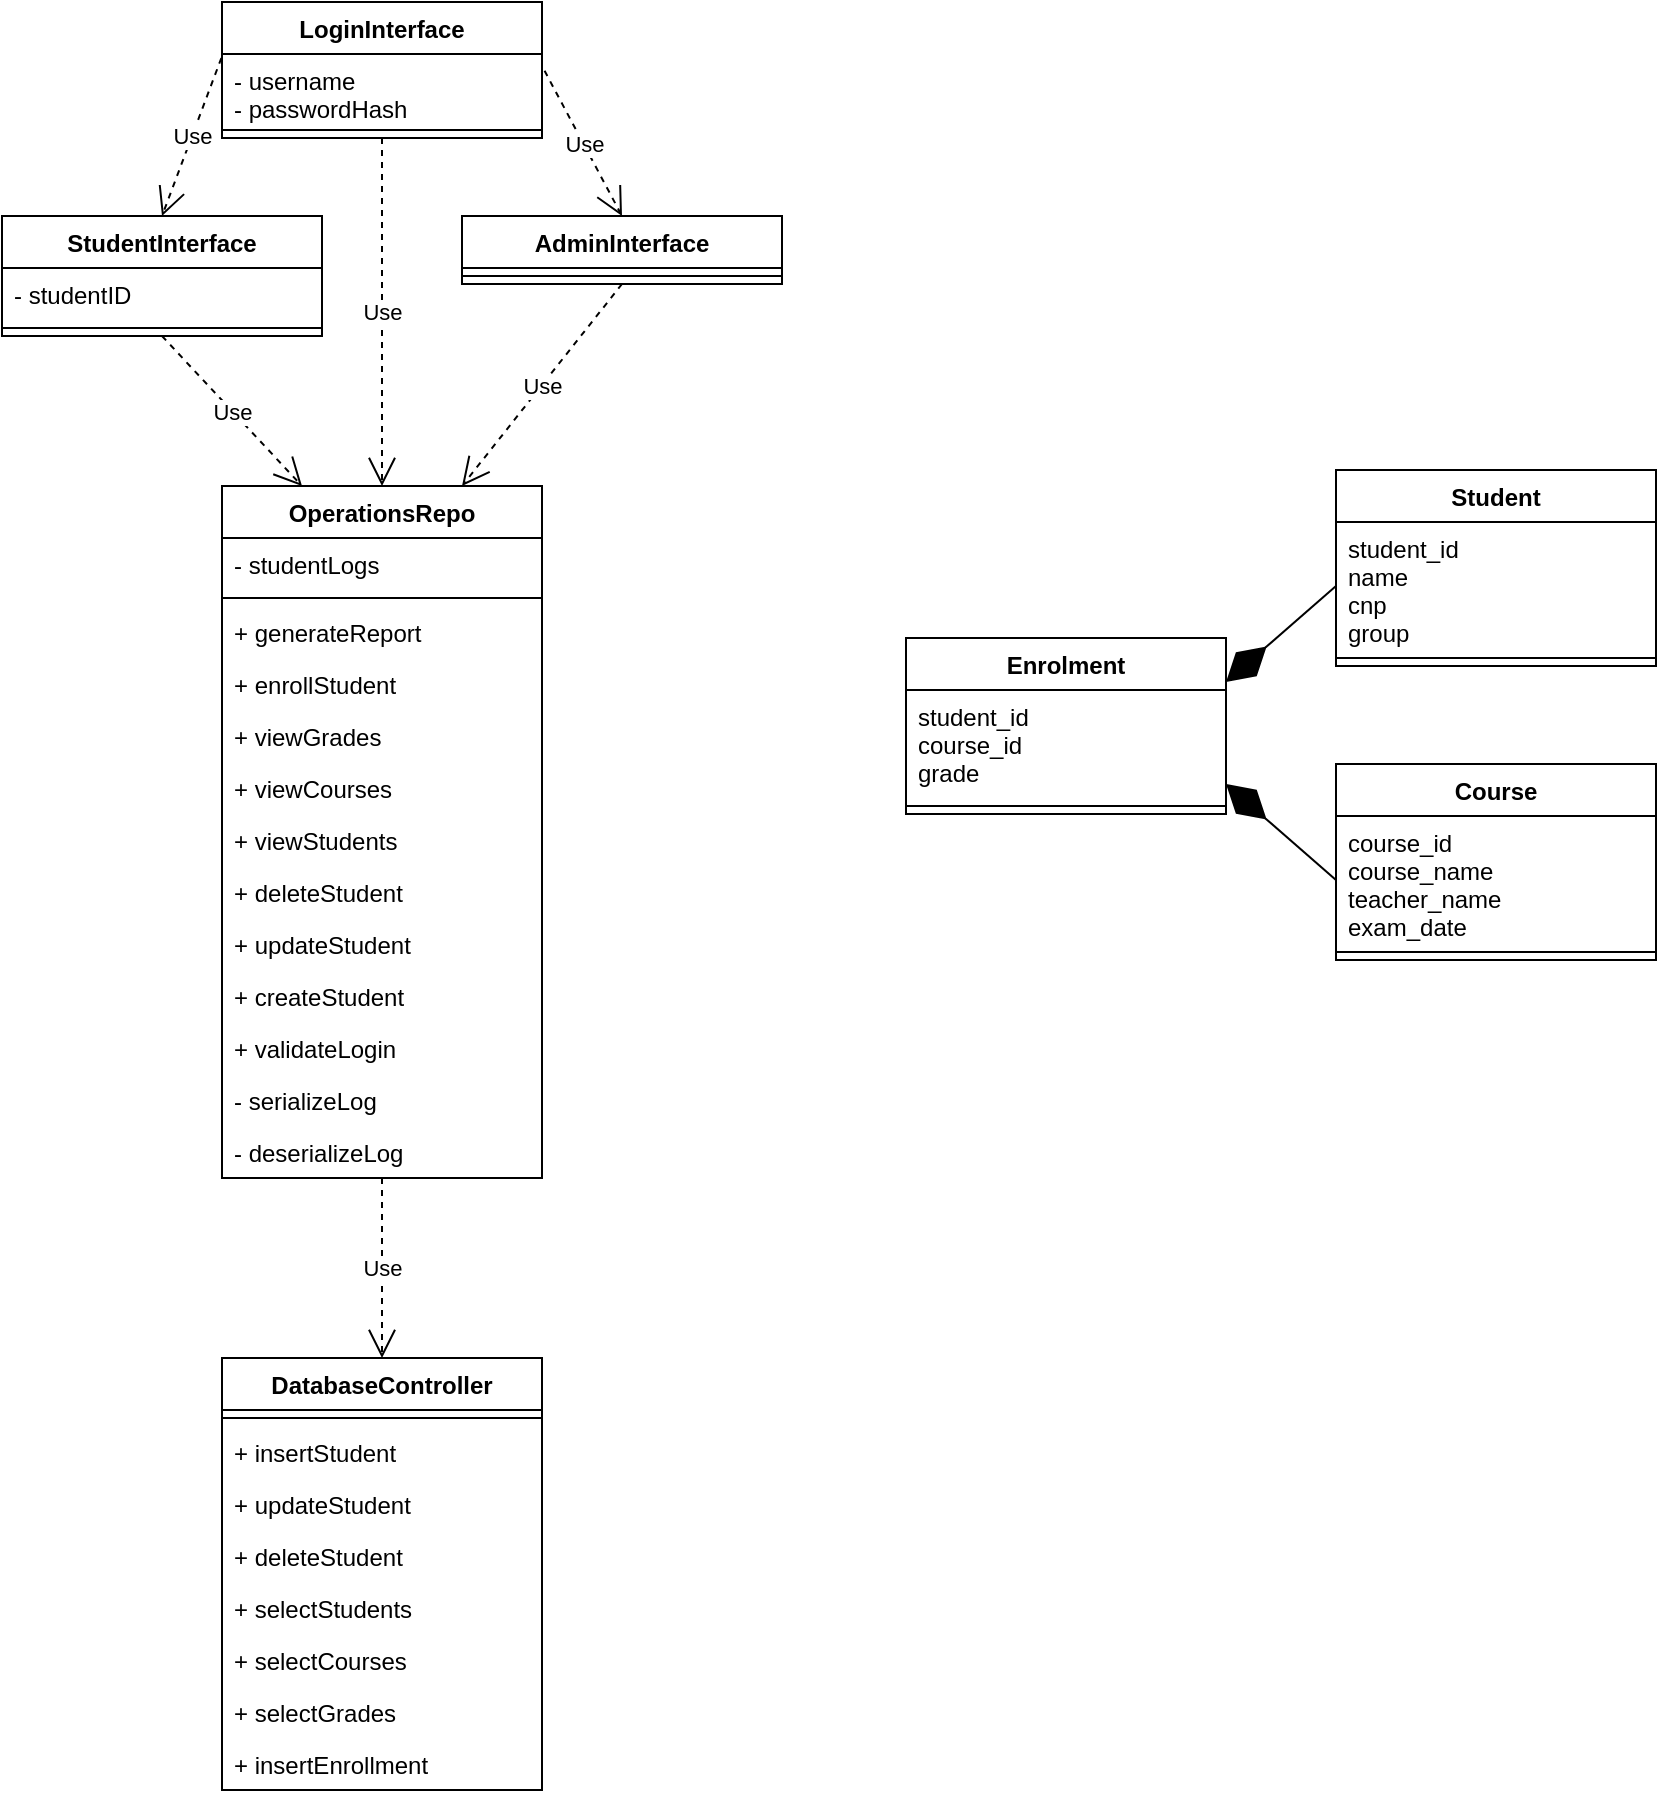 <mxfile version="10.5.9" type="device"><diagram id="hMyD8AXM62mKRe5awUtb" name="Page-1"><mxGraphModel dx="1250" dy="533" grid="1" gridSize="10" guides="1" tooltips="1" connect="1" arrows="1" fold="1" page="1" pageScale="1" pageWidth="850" pageHeight="1100" math="0" shadow="0"><root><mxCell id="0"/><mxCell id="1" parent="0"/><mxCell id="aQj93RE4VBBdkkFGQysY-13" value="LoginInterface" style="swimlane;fontStyle=1;align=center;verticalAlign=top;childLayout=stackLayout;horizontal=1;startSize=26;horizontalStack=0;resizeParent=1;resizeParentMax=0;resizeLast=0;collapsible=1;marginBottom=0;" parent="1" vertex="1"><mxGeometry x="320" y="12" width="160" height="68" as="geometry"/></mxCell><mxCell id="aQj93RE4VBBdkkFGQysY-14" value="- username&#10;- passwordHash&#10;" style="text;strokeColor=none;fillColor=none;align=left;verticalAlign=top;spacingLeft=4;spacingRight=4;overflow=hidden;rotatable=0;points=[[0,0.5],[1,0.5]];portConstraint=eastwest;" parent="aQj93RE4VBBdkkFGQysY-13" vertex="1"><mxGeometry y="26" width="160" height="34" as="geometry"/></mxCell><mxCell id="aQj93RE4VBBdkkFGQysY-15" value="" style="line;strokeWidth=1;fillColor=none;align=left;verticalAlign=middle;spacingTop=-1;spacingLeft=3;spacingRight=3;rotatable=0;labelPosition=right;points=[];portConstraint=eastwest;" parent="aQj93RE4VBBdkkFGQysY-13" vertex="1"><mxGeometry y="60" width="160" height="8" as="geometry"/></mxCell><mxCell id="aQj93RE4VBBdkkFGQysY-71" value="OperationsRepo" style="swimlane;fontStyle=1;align=center;verticalAlign=top;childLayout=stackLayout;horizontal=1;startSize=26;horizontalStack=0;resizeParent=1;resizeParentMax=0;resizeLast=0;collapsible=1;marginBottom=0;" parent="1" vertex="1"><mxGeometry x="320" y="254" width="160" height="346" as="geometry"/></mxCell><mxCell id="aQj93RE4VBBdkkFGQysY-72" value="- studentLogs" style="text;strokeColor=none;fillColor=none;align=left;verticalAlign=top;spacingLeft=4;spacingRight=4;overflow=hidden;rotatable=0;points=[[0,0.5],[1,0.5]];portConstraint=eastwest;" parent="aQj93RE4VBBdkkFGQysY-71" vertex="1"><mxGeometry y="26" width="160" height="26" as="geometry"/></mxCell><mxCell id="aQj93RE4VBBdkkFGQysY-73" value="" style="line;strokeWidth=1;fillColor=none;align=left;verticalAlign=middle;spacingTop=-1;spacingLeft=3;spacingRight=3;rotatable=0;labelPosition=right;points=[];portConstraint=eastwest;" parent="aQj93RE4VBBdkkFGQysY-71" vertex="1"><mxGeometry y="52" width="160" height="8" as="geometry"/></mxCell><mxCell id="aQj93RE4VBBdkkFGQysY-82" value="+ generateReport" style="text;strokeColor=none;fillColor=none;align=left;verticalAlign=top;spacingLeft=4;spacingRight=4;overflow=hidden;rotatable=0;points=[[0,0.5],[1,0.5]];portConstraint=eastwest;" parent="aQj93RE4VBBdkkFGQysY-71" vertex="1"><mxGeometry y="60" width="160" height="26" as="geometry"/></mxCell><mxCell id="aQj93RE4VBBdkkFGQysY-81" value="+ enrollStudent" style="text;strokeColor=none;fillColor=none;align=left;verticalAlign=top;spacingLeft=4;spacingRight=4;overflow=hidden;rotatable=0;points=[[0,0.5],[1,0.5]];portConstraint=eastwest;" parent="aQj93RE4VBBdkkFGQysY-71" vertex="1"><mxGeometry y="86" width="160" height="26" as="geometry"/></mxCell><mxCell id="aQj93RE4VBBdkkFGQysY-80" value="+ viewGrades" style="text;strokeColor=none;fillColor=none;align=left;verticalAlign=top;spacingLeft=4;spacingRight=4;overflow=hidden;rotatable=0;points=[[0,0.5],[1,0.5]];portConstraint=eastwest;" parent="aQj93RE4VBBdkkFGQysY-71" vertex="1"><mxGeometry y="112" width="160" height="26" as="geometry"/></mxCell><mxCell id="aQj93RE4VBBdkkFGQysY-79" value="+ viewCourses" style="text;strokeColor=none;fillColor=none;align=left;verticalAlign=top;spacingLeft=4;spacingRight=4;overflow=hidden;rotatable=0;points=[[0,0.5],[1,0.5]];portConstraint=eastwest;" parent="aQj93RE4VBBdkkFGQysY-71" vertex="1"><mxGeometry y="138" width="160" height="26" as="geometry"/></mxCell><mxCell id="aQj93RE4VBBdkkFGQysY-78" value="+ viewStudents&#10;" style="text;strokeColor=none;fillColor=none;align=left;verticalAlign=top;spacingLeft=4;spacingRight=4;overflow=hidden;rotatable=0;points=[[0,0.5],[1,0.5]];portConstraint=eastwest;" parent="aQj93RE4VBBdkkFGQysY-71" vertex="1"><mxGeometry y="164" width="160" height="26" as="geometry"/></mxCell><mxCell id="aQj93RE4VBBdkkFGQysY-77" value="+ deleteStudent" style="text;strokeColor=none;fillColor=none;align=left;verticalAlign=top;spacingLeft=4;spacingRight=4;overflow=hidden;rotatable=0;points=[[0,0.5],[1,0.5]];portConstraint=eastwest;" parent="aQj93RE4VBBdkkFGQysY-71" vertex="1"><mxGeometry y="190" width="160" height="26" as="geometry"/></mxCell><mxCell id="aQj93RE4VBBdkkFGQysY-76" value="+ updateStudent" style="text;strokeColor=none;fillColor=none;align=left;verticalAlign=top;spacingLeft=4;spacingRight=4;overflow=hidden;rotatable=0;points=[[0,0.5],[1,0.5]];portConstraint=eastwest;" parent="aQj93RE4VBBdkkFGQysY-71" vertex="1"><mxGeometry y="216" width="160" height="26" as="geometry"/></mxCell><mxCell id="aQj93RE4VBBdkkFGQysY-75" value="+ createStudent" style="text;strokeColor=none;fillColor=none;align=left;verticalAlign=top;spacingLeft=4;spacingRight=4;overflow=hidden;rotatable=0;points=[[0,0.5],[1,0.5]];portConstraint=eastwest;" parent="aQj93RE4VBBdkkFGQysY-71" vertex="1"><mxGeometry y="242" width="160" height="26" as="geometry"/></mxCell><mxCell id="1zkxP6vBv-8jt8oSZv_q-35" value="+ validateLogin" style="text;strokeColor=none;fillColor=none;align=left;verticalAlign=top;spacingLeft=4;spacingRight=4;overflow=hidden;rotatable=0;points=[[0,0.5],[1,0.5]];portConstraint=eastwest;" vertex="1" parent="aQj93RE4VBBdkkFGQysY-71"><mxGeometry y="268" width="160" height="26" as="geometry"/></mxCell><mxCell id="1zkxP6vBv-8jt8oSZv_q-36" value="- serializeLog" style="text;strokeColor=none;fillColor=none;align=left;verticalAlign=top;spacingLeft=4;spacingRight=4;overflow=hidden;rotatable=0;points=[[0,0.5],[1,0.5]];portConstraint=eastwest;" vertex="1" parent="aQj93RE4VBBdkkFGQysY-71"><mxGeometry y="294" width="160" height="26" as="geometry"/></mxCell><mxCell id="1zkxP6vBv-8jt8oSZv_q-37" value="- deserializeLog" style="text;strokeColor=none;fillColor=none;align=left;verticalAlign=top;spacingLeft=4;spacingRight=4;overflow=hidden;rotatable=0;points=[[0,0.5],[1,0.5]];portConstraint=eastwest;" vertex="1" parent="aQj93RE4VBBdkkFGQysY-71"><mxGeometry y="320" width="160" height="26" as="geometry"/></mxCell><mxCell id="aQj93RE4VBBdkkFGQysY-86" value="DatabaseController" style="swimlane;fontStyle=1;align=center;verticalAlign=top;childLayout=stackLayout;horizontal=1;startSize=26;horizontalStack=0;resizeParent=1;resizeParentMax=0;resizeLast=0;collapsible=1;marginBottom=0;" parent="1" vertex="1"><mxGeometry x="320" y="690" width="160" height="216" as="geometry"/></mxCell><mxCell id="aQj93RE4VBBdkkFGQysY-88" value="" style="line;strokeWidth=1;fillColor=none;align=left;verticalAlign=middle;spacingTop=-1;spacingLeft=3;spacingRight=3;rotatable=0;labelPosition=right;points=[];portConstraint=eastwest;" parent="aQj93RE4VBBdkkFGQysY-86" vertex="1"><mxGeometry y="26" width="160" height="8" as="geometry"/></mxCell><mxCell id="aQj93RE4VBBdkkFGQysY-89" value="+ insertStudent" style="text;strokeColor=none;fillColor=none;align=left;verticalAlign=top;spacingLeft=4;spacingRight=4;overflow=hidden;rotatable=0;points=[[0,0.5],[1,0.5]];portConstraint=eastwest;" parent="aQj93RE4VBBdkkFGQysY-86" vertex="1"><mxGeometry y="34" width="160" height="26" as="geometry"/></mxCell><mxCell id="aQj93RE4VBBdkkFGQysY-90" value="+ updateStudent" style="text;strokeColor=none;fillColor=none;align=left;verticalAlign=top;spacingLeft=4;spacingRight=4;overflow=hidden;rotatable=0;points=[[0,0.5],[1,0.5]];portConstraint=eastwest;" parent="aQj93RE4VBBdkkFGQysY-86" vertex="1"><mxGeometry y="60" width="160" height="26" as="geometry"/></mxCell><mxCell id="aQj93RE4VBBdkkFGQysY-91" value="+ deleteStudent" style="text;strokeColor=none;fillColor=none;align=left;verticalAlign=top;spacingLeft=4;spacingRight=4;overflow=hidden;rotatable=0;points=[[0,0.5],[1,0.5]];portConstraint=eastwest;" parent="aQj93RE4VBBdkkFGQysY-86" vertex="1"><mxGeometry y="86" width="160" height="26" as="geometry"/></mxCell><mxCell id="aQj93RE4VBBdkkFGQysY-92" value="+ selectStudents" style="text;strokeColor=none;fillColor=none;align=left;verticalAlign=top;spacingLeft=4;spacingRight=4;overflow=hidden;rotatable=0;points=[[0,0.5],[1,0.5]];portConstraint=eastwest;" parent="aQj93RE4VBBdkkFGQysY-86" vertex="1"><mxGeometry y="112" width="160" height="26" as="geometry"/></mxCell><mxCell id="aQj93RE4VBBdkkFGQysY-93" value="+ selectCourses" style="text;strokeColor=none;fillColor=none;align=left;verticalAlign=top;spacingLeft=4;spacingRight=4;overflow=hidden;rotatable=0;points=[[0,0.5],[1,0.5]];portConstraint=eastwest;" parent="aQj93RE4VBBdkkFGQysY-86" vertex="1"><mxGeometry y="138" width="160" height="26" as="geometry"/></mxCell><mxCell id="aQj93RE4VBBdkkFGQysY-94" value="+ selectGrades" style="text;strokeColor=none;fillColor=none;align=left;verticalAlign=top;spacingLeft=4;spacingRight=4;overflow=hidden;rotatable=0;points=[[0,0.5],[1,0.5]];portConstraint=eastwest;" parent="aQj93RE4VBBdkkFGQysY-86" vertex="1"><mxGeometry y="164" width="160" height="26" as="geometry"/></mxCell><mxCell id="aQj93RE4VBBdkkFGQysY-95" value="+ insertEnrollment" style="text;strokeColor=none;fillColor=none;align=left;verticalAlign=top;spacingLeft=4;spacingRight=4;overflow=hidden;rotatable=0;points=[[0,0.5],[1,0.5]];portConstraint=eastwest;" parent="aQj93RE4VBBdkkFGQysY-86" vertex="1"><mxGeometry y="190" width="160" height="26" as="geometry"/></mxCell><mxCell id="aQj93RE4VBBdkkFGQysY-97" value="Use" style="endArrow=open;endSize=12;dashed=1;html=1;entryX=0.5;entryY=0;entryDx=0;entryDy=0;" parent="1" source="aQj93RE4VBBdkkFGQysY-71" target="aQj93RE4VBBdkkFGQysY-86" edge="1"><mxGeometry width="160" relative="1" as="geometry"><mxPoint x="480" y="580" as="sourcePoint"/><mxPoint x="250" y="740" as="targetPoint"/></mxGeometry></mxCell><mxCell id="1zkxP6vBv-8jt8oSZv_q-2" value="StudentInterface" style="swimlane;fontStyle=1;align=center;verticalAlign=top;childLayout=stackLayout;horizontal=1;startSize=26;horizontalStack=0;resizeParent=1;resizeParentMax=0;resizeLast=0;collapsible=1;marginBottom=0;" vertex="1" parent="1"><mxGeometry x="210" y="119" width="160" height="60" as="geometry"/></mxCell><mxCell id="1zkxP6vBv-8jt8oSZv_q-3" value="- studentID" style="text;strokeColor=none;fillColor=none;align=left;verticalAlign=top;spacingLeft=4;spacingRight=4;overflow=hidden;rotatable=0;points=[[0,0.5],[1,0.5]];portConstraint=eastwest;" vertex="1" parent="1zkxP6vBv-8jt8oSZv_q-2"><mxGeometry y="26" width="160" height="26" as="geometry"/></mxCell><mxCell id="1zkxP6vBv-8jt8oSZv_q-4" value="" style="line;strokeWidth=1;fillColor=none;align=left;verticalAlign=middle;spacingTop=-1;spacingLeft=3;spacingRight=3;rotatable=0;labelPosition=right;points=[];portConstraint=eastwest;" vertex="1" parent="1zkxP6vBv-8jt8oSZv_q-2"><mxGeometry y="52" width="160" height="8" as="geometry"/></mxCell><mxCell id="1zkxP6vBv-8jt8oSZv_q-6" value="AdminInterface" style="swimlane;fontStyle=1;align=center;verticalAlign=top;childLayout=stackLayout;horizontal=1;startSize=26;horizontalStack=0;resizeParent=1;resizeParentMax=0;resizeLast=0;collapsible=1;marginBottom=0;" vertex="1" parent="1"><mxGeometry x="440" y="119" width="160" height="34" as="geometry"/></mxCell><mxCell id="1zkxP6vBv-8jt8oSZv_q-8" value="" style="line;strokeWidth=1;fillColor=none;align=left;verticalAlign=middle;spacingTop=-1;spacingLeft=3;spacingRight=3;rotatable=0;labelPosition=right;points=[];portConstraint=eastwest;" vertex="1" parent="1zkxP6vBv-8jt8oSZv_q-6"><mxGeometry y="26" width="160" height="8" as="geometry"/></mxCell><mxCell id="1zkxP6vBv-8jt8oSZv_q-14" value="Use" style="endArrow=open;endSize=12;dashed=1;html=1;entryX=0.5;entryY=0;entryDx=0;entryDy=0;exitX=1.008;exitY=0.247;exitDx=0;exitDy=0;exitPerimeter=0;" edge="1" parent="1" source="aQj93RE4VBBdkkFGQysY-14" target="1zkxP6vBv-8jt8oSZv_q-6"><mxGeometry width="160" relative="1" as="geometry"><mxPoint x="325" y="250" as="sourcePoint"/><mxPoint x="485" y="250" as="targetPoint"/></mxGeometry></mxCell><mxCell id="1zkxP6vBv-8jt8oSZv_q-15" value="Use" style="endArrow=open;endSize=12;dashed=1;html=1;entryX=0.5;entryY=0;entryDx=0;entryDy=0;exitX=-0.002;exitY=0.059;exitDx=0;exitDy=0;exitPerimeter=0;" edge="1" parent="1" source="aQj93RE4VBBdkkFGQysY-14" target="1zkxP6vBv-8jt8oSZv_q-2"><mxGeometry width="160" relative="1" as="geometry"><mxPoint x="315" y="290" as="sourcePoint"/><mxPoint x="475" y="290" as="targetPoint"/></mxGeometry></mxCell><mxCell id="1zkxP6vBv-8jt8oSZv_q-16" value="Use" style="endArrow=open;endSize=12;dashed=1;html=1;entryX=0.5;entryY=0;entryDx=0;entryDy=0;exitX=0.5;exitY=1;exitDx=0;exitDy=0;" edge="1" parent="1" source="aQj93RE4VBBdkkFGQysY-13" target="aQj93RE4VBBdkkFGQysY-71"><mxGeometry width="160" relative="1" as="geometry"><mxPoint x="90" y="256.5" as="sourcePoint"/><mxPoint x="250" y="256.5" as="targetPoint"/></mxGeometry></mxCell><mxCell id="1zkxP6vBv-8jt8oSZv_q-17" value="Use" style="endArrow=open;endSize=12;dashed=1;html=1;entryX=0.25;entryY=0;entryDx=0;entryDy=0;exitX=0.5;exitY=1;exitDx=0;exitDy=0;" edge="1" parent="1" source="1zkxP6vBv-8jt8oSZv_q-2" target="aQj93RE4VBBdkkFGQysY-71"><mxGeometry width="160" relative="1" as="geometry"><mxPoint x="80" y="296.5" as="sourcePoint"/><mxPoint x="240" y="296.5" as="targetPoint"/></mxGeometry></mxCell><mxCell id="1zkxP6vBv-8jt8oSZv_q-18" value="Use" style="endArrow=open;endSize=12;dashed=1;html=1;exitX=0.5;exitY=1;exitDx=0;exitDy=0;entryX=0.75;entryY=0;entryDx=0;entryDy=0;" edge="1" parent="1" source="1zkxP6vBv-8jt8oSZv_q-6" target="aQj93RE4VBBdkkFGQysY-71"><mxGeometry width="160" relative="1" as="geometry"><mxPoint x="70" y="336.5" as="sourcePoint"/><mxPoint x="230" y="336.5" as="targetPoint"/></mxGeometry></mxCell><mxCell id="1zkxP6vBv-8jt8oSZv_q-19" value="Student" style="swimlane;fontStyle=1;align=center;verticalAlign=top;childLayout=stackLayout;horizontal=1;startSize=26;horizontalStack=0;resizeParent=1;resizeParentMax=0;resizeLast=0;collapsible=1;marginBottom=0;" vertex="1" parent="1"><mxGeometry x="877" y="246" width="160" height="98" as="geometry"/></mxCell><mxCell id="1zkxP6vBv-8jt8oSZv_q-20" value="student_id&#10;name&#10;cnp&#10;group&#10;" style="text;strokeColor=none;fillColor=none;align=left;verticalAlign=top;spacingLeft=4;spacingRight=4;overflow=hidden;rotatable=0;points=[[0,0.5],[1,0.5]];portConstraint=eastwest;" vertex="1" parent="1zkxP6vBv-8jt8oSZv_q-19"><mxGeometry y="26" width="160" height="64" as="geometry"/></mxCell><mxCell id="1zkxP6vBv-8jt8oSZv_q-21" value="" style="line;strokeWidth=1;fillColor=none;align=left;verticalAlign=middle;spacingTop=-1;spacingLeft=3;spacingRight=3;rotatable=0;labelPosition=right;points=[];portConstraint=eastwest;" vertex="1" parent="1zkxP6vBv-8jt8oSZv_q-19"><mxGeometry y="90" width="160" height="8" as="geometry"/></mxCell><mxCell id="1zkxP6vBv-8jt8oSZv_q-23" value="Enrolment" style="swimlane;fontStyle=1;align=center;verticalAlign=top;childLayout=stackLayout;horizontal=1;startSize=26;horizontalStack=0;resizeParent=1;resizeParentMax=0;resizeLast=0;collapsible=1;marginBottom=0;" vertex="1" parent="1"><mxGeometry x="662" y="330" width="160" height="88" as="geometry"/></mxCell><mxCell id="1zkxP6vBv-8jt8oSZv_q-24" value="student_id&#10;course_id&#10;grade&#10;" style="text;strokeColor=none;fillColor=none;align=left;verticalAlign=top;spacingLeft=4;spacingRight=4;overflow=hidden;rotatable=0;points=[[0,0.5],[1,0.5]];portConstraint=eastwest;" vertex="1" parent="1zkxP6vBv-8jt8oSZv_q-23"><mxGeometry y="26" width="160" height="54" as="geometry"/></mxCell><mxCell id="1zkxP6vBv-8jt8oSZv_q-25" value="" style="line;strokeWidth=1;fillColor=none;align=left;verticalAlign=middle;spacingTop=-1;spacingLeft=3;spacingRight=3;rotatable=0;labelPosition=right;points=[];portConstraint=eastwest;" vertex="1" parent="1zkxP6vBv-8jt8oSZv_q-23"><mxGeometry y="80" width="160" height="8" as="geometry"/></mxCell><mxCell id="1zkxP6vBv-8jt8oSZv_q-27" value="Course" style="swimlane;fontStyle=1;align=center;verticalAlign=top;childLayout=stackLayout;horizontal=1;startSize=26;horizontalStack=0;resizeParent=1;resizeParentMax=0;resizeLast=0;collapsible=1;marginBottom=0;" vertex="1" parent="1"><mxGeometry x="877" y="393" width="160" height="98" as="geometry"/></mxCell><mxCell id="1zkxP6vBv-8jt8oSZv_q-28" value="course_id&#10;course_name&#10;teacher_name&#10;exam_date&#10;&#10;" style="text;strokeColor=none;fillColor=none;align=left;verticalAlign=top;spacingLeft=4;spacingRight=4;overflow=hidden;rotatable=0;points=[[0,0.5],[1,0.5]];portConstraint=eastwest;" vertex="1" parent="1zkxP6vBv-8jt8oSZv_q-27"><mxGeometry y="26" width="160" height="64" as="geometry"/></mxCell><mxCell id="1zkxP6vBv-8jt8oSZv_q-29" value="" style="line;strokeWidth=1;fillColor=none;align=left;verticalAlign=middle;spacingTop=-1;spacingLeft=3;spacingRight=3;rotatable=0;labelPosition=right;points=[];portConstraint=eastwest;" vertex="1" parent="1zkxP6vBv-8jt8oSZv_q-27"><mxGeometry y="90" width="160" height="8" as="geometry"/></mxCell><mxCell id="1zkxP6vBv-8jt8oSZv_q-31" value="" style="endArrow=diamondThin;endFill=1;endSize=24;html=1;entryX=1;entryY=0.25;entryDx=0;entryDy=0;exitX=0;exitY=0.5;exitDx=0;exitDy=0;" edge="1" parent="1" source="1zkxP6vBv-8jt8oSZv_q-20" target="1zkxP6vBv-8jt8oSZv_q-23"><mxGeometry width="160" relative="1" as="geometry"><mxPoint x="627" y="428" as="sourcePoint"/><mxPoint x="787" y="428" as="targetPoint"/></mxGeometry></mxCell><mxCell id="1zkxP6vBv-8jt8oSZv_q-32" value="" style="endArrow=diamondThin;endFill=1;endSize=24;html=1;entryX=1;entryY=0.5;entryDx=0;entryDy=0;exitX=0;exitY=0.5;exitDx=0;exitDy=0;" edge="1" parent="1" source="1zkxP6vBv-8jt8oSZv_q-28"><mxGeometry width="160" relative="1" as="geometry"><mxPoint x="607" y="478" as="sourcePoint"/><mxPoint x="822" y="403" as="targetPoint"/></mxGeometry></mxCell></root></mxGraphModel></diagram></mxfile>